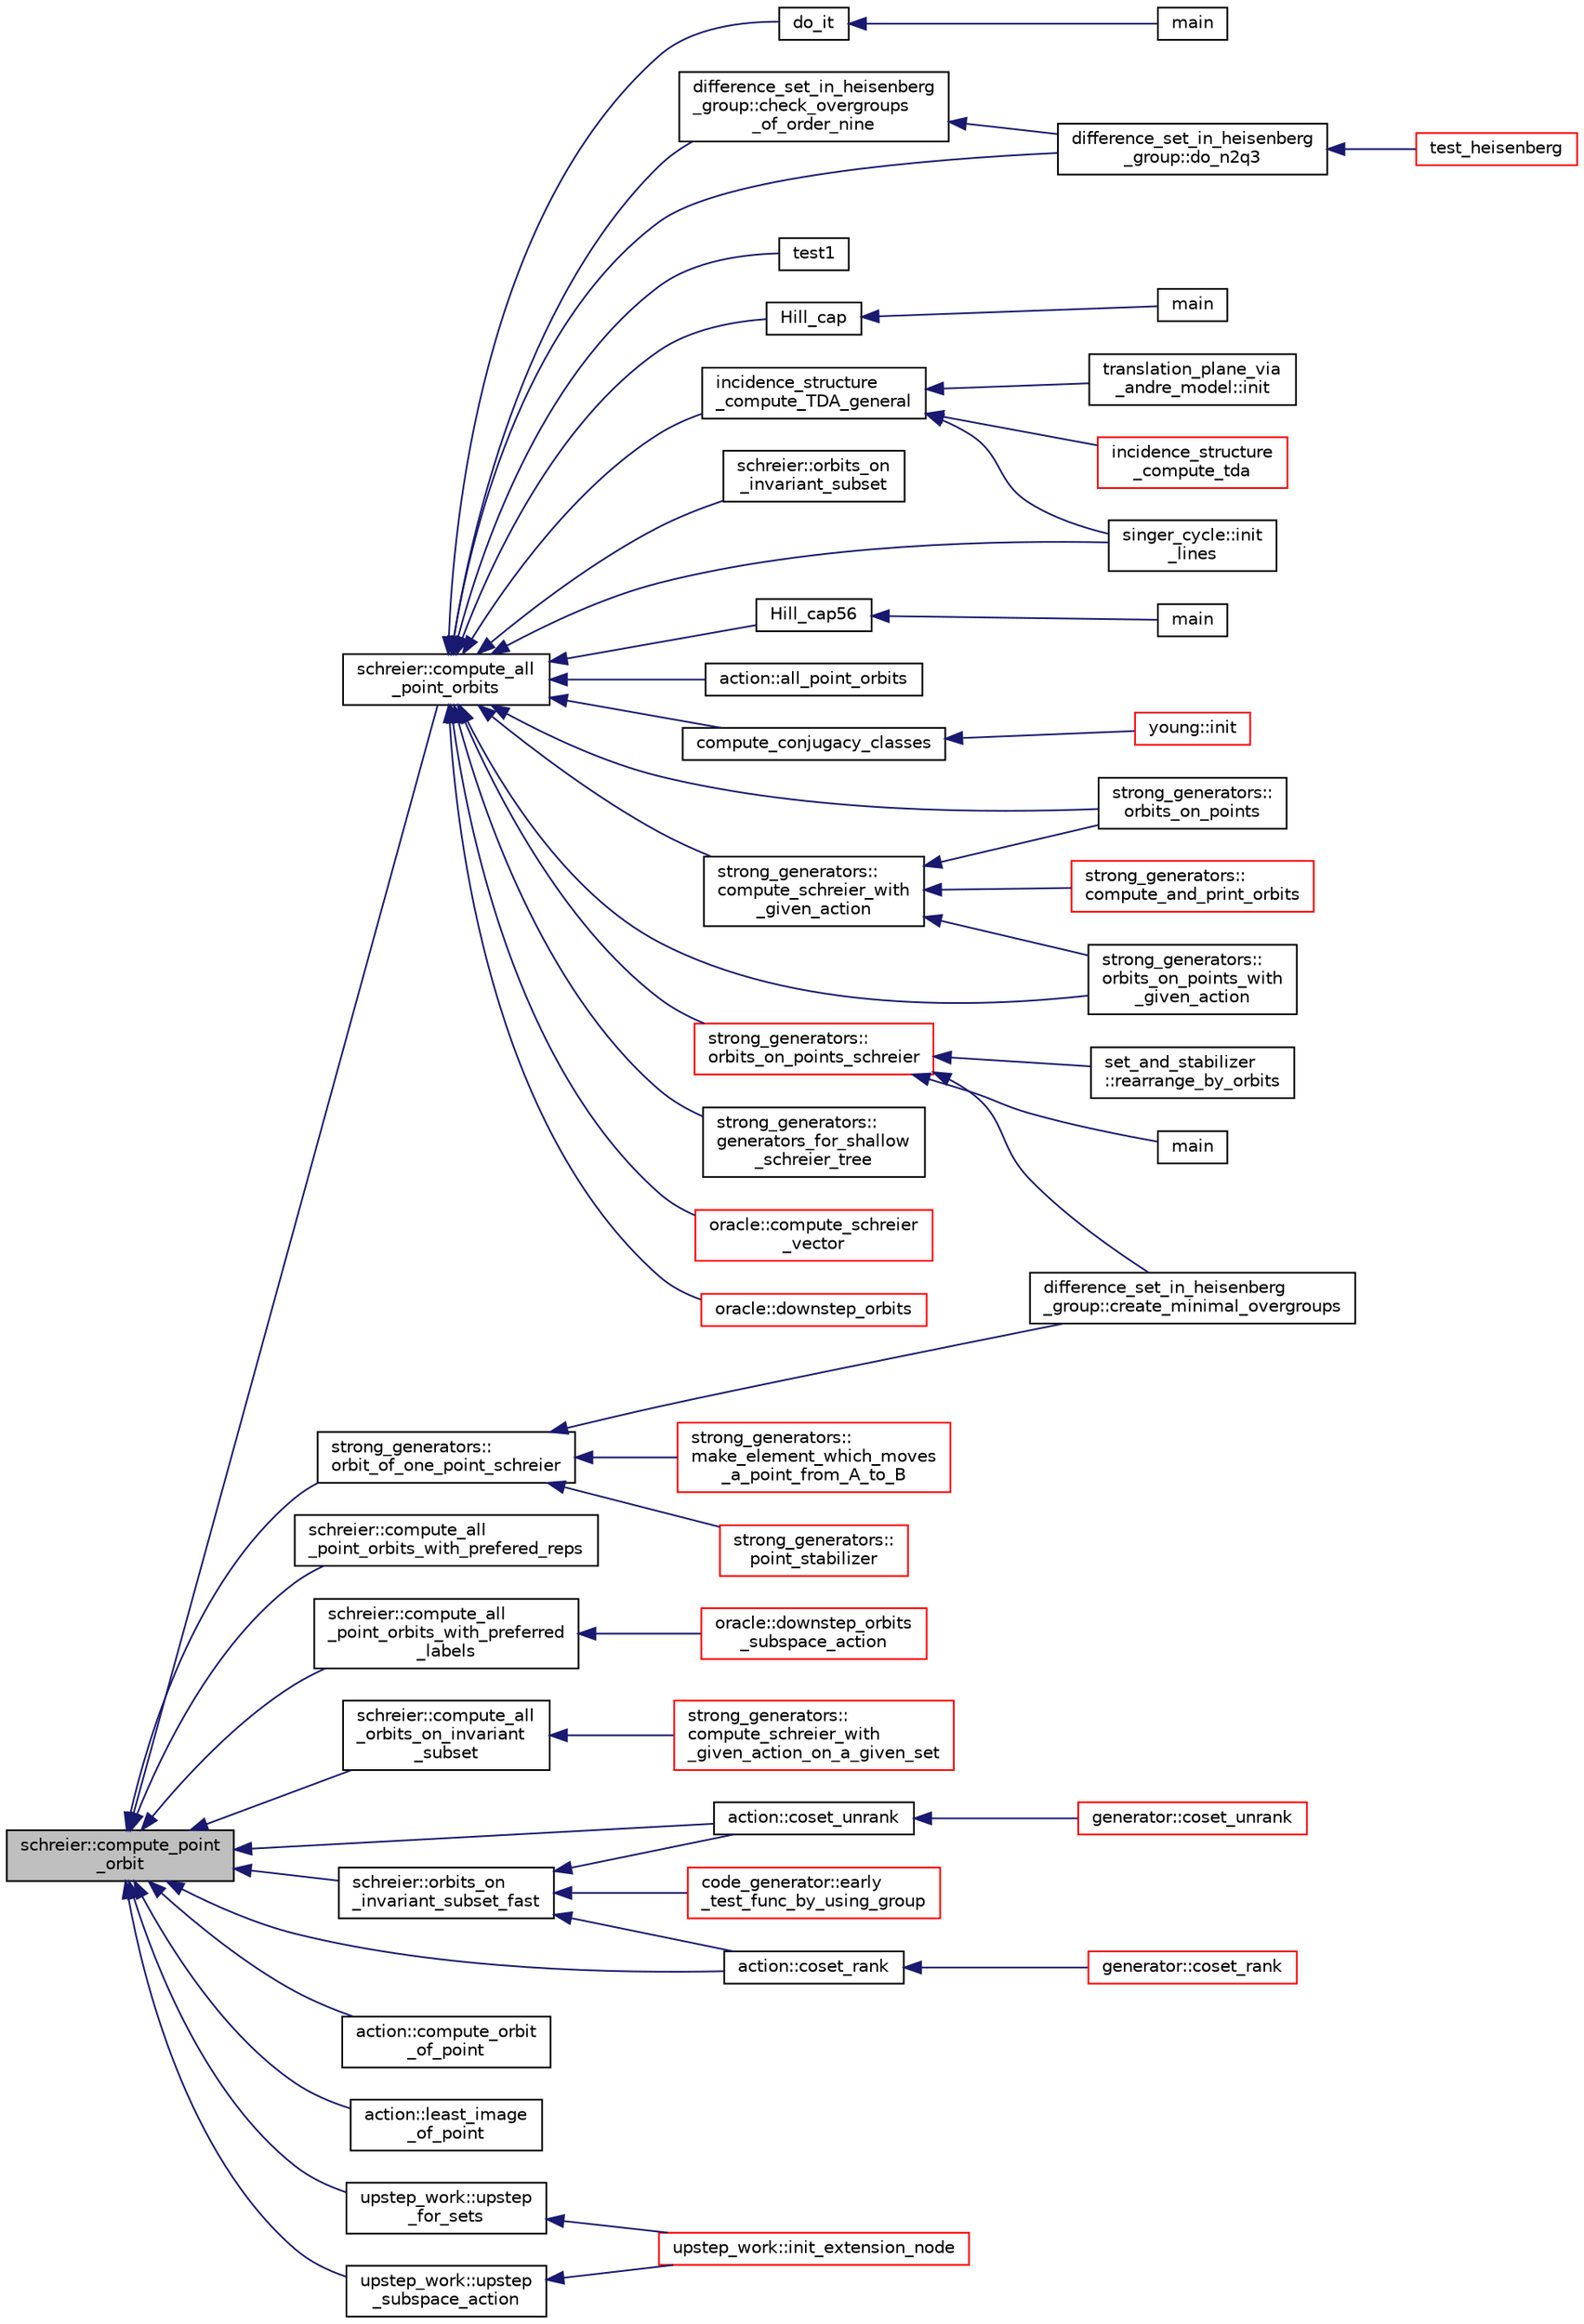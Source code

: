 digraph "schreier::compute_point_orbit"
{
  edge [fontname="Helvetica",fontsize="10",labelfontname="Helvetica",labelfontsize="10"];
  node [fontname="Helvetica",fontsize="10",shape=record];
  rankdir="LR";
  Node361 [label="schreier::compute_point\l_orbit",height=0.2,width=0.4,color="black", fillcolor="grey75", style="filled", fontcolor="black"];
  Node361 -> Node362 [dir="back",color="midnightblue",fontsize="10",style="solid",fontname="Helvetica"];
  Node362 [label="schreier::compute_all\l_point_orbits",height=0.2,width=0.4,color="black", fillcolor="white", style="filled",URL="$d3/dd6/classschreier.html#a1deec048f51f380bc3476d4cd4d95e94"];
  Node362 -> Node363 [dir="back",color="midnightblue",fontsize="10",style="solid",fontname="Helvetica"];
  Node363 [label="do_it",height=0.2,width=0.4,color="black", fillcolor="white", style="filled",URL="$da/da3/burnside_8_c.html#a6a1ed4d46bdb13e56112f47f0565c25b"];
  Node363 -> Node364 [dir="back",color="midnightblue",fontsize="10",style="solid",fontname="Helvetica"];
  Node364 [label="main",height=0.2,width=0.4,color="black", fillcolor="white", style="filled",URL="$da/da3/burnside_8_c.html#a3c04138a5bfe5d72780bb7e82a18e627"];
  Node362 -> Node365 [dir="back",color="midnightblue",fontsize="10",style="solid",fontname="Helvetica"];
  Node365 [label="difference_set_in_heisenberg\l_group::do_n2q3",height=0.2,width=0.4,color="black", fillcolor="white", style="filled",URL="$de/d8a/classdifference__set__in__heisenberg__group.html#aca82ff116dd5d17cfbb311e809b6d023"];
  Node365 -> Node366 [dir="back",color="midnightblue",fontsize="10",style="solid",fontname="Helvetica"];
  Node366 [label="test_heisenberg",height=0.2,width=0.4,color="red", fillcolor="white", style="filled",URL="$d7/db9/tao_8_c.html#a87d0c5c3b1f228ddbc4f326d3b662c24"];
  Node362 -> Node368 [dir="back",color="midnightblue",fontsize="10",style="solid",fontname="Helvetica"];
  Node368 [label="difference_set_in_heisenberg\l_group::check_overgroups\l_of_order_nine",height=0.2,width=0.4,color="black", fillcolor="white", style="filled",URL="$de/d8a/classdifference__set__in__heisenberg__group.html#af7075193cf272d5b63356e21ec1ab8a8"];
  Node368 -> Node365 [dir="back",color="midnightblue",fontsize="10",style="solid",fontname="Helvetica"];
  Node362 -> Node369 [dir="back",color="midnightblue",fontsize="10",style="solid",fontname="Helvetica"];
  Node369 [label="test1",height=0.2,width=0.4,color="black", fillcolor="white", style="filled",URL="$d9/db0/factor__space_8_c.html#ae2a201e46836d85cb2c5579a837b641a"];
  Node362 -> Node370 [dir="back",color="midnightblue",fontsize="10",style="solid",fontname="Helvetica"];
  Node370 [label="Hill_cap",height=0.2,width=0.4,color="black", fillcolor="white", style="filled",URL="$da/d28/hill_8_c.html#a7c2543fe497e681d4b492b16ea7f933e"];
  Node370 -> Node371 [dir="back",color="midnightblue",fontsize="10",style="solid",fontname="Helvetica"];
  Node371 [label="main",height=0.2,width=0.4,color="black", fillcolor="white", style="filled",URL="$da/d28/hill_8_c.html#a217dbf8b442f20279ea00b898af96f52"];
  Node362 -> Node372 [dir="back",color="midnightblue",fontsize="10",style="solid",fontname="Helvetica"];
  Node372 [label="incidence_structure\l_compute_TDA_general",height=0.2,width=0.4,color="black", fillcolor="white", style="filled",URL="$df/d74/tl__geometry_8h.html#a21ab759f6e646f3fe703c17f39361448"];
  Node372 -> Node373 [dir="back",color="midnightblue",fontsize="10",style="solid",fontname="Helvetica"];
  Node373 [label="incidence_structure\l_compute_tda",height=0.2,width=0.4,color="red", fillcolor="white", style="filled",URL="$df/d74/tl__geometry_8h.html#ab3a7584f120bbaf752a5bd831d3ebf72"];
  Node372 -> Node375 [dir="back",color="midnightblue",fontsize="10",style="solid",fontname="Helvetica"];
  Node375 [label="singer_cycle::init\l_lines",height=0.2,width=0.4,color="black", fillcolor="white", style="filled",URL="$d8/d13/classsinger__cycle.html#a817cbf613596d5db2cf5e926db8fa328"];
  Node372 -> Node376 [dir="back",color="midnightblue",fontsize="10",style="solid",fontname="Helvetica"];
  Node376 [label="translation_plane_via\l_andre_model::init",height=0.2,width=0.4,color="black", fillcolor="white", style="filled",URL="$d1/dcc/classtranslation__plane__via__andre__model.html#adb424599de168ade331979a9218ee07b"];
  Node362 -> Node377 [dir="back",color="midnightblue",fontsize="10",style="solid",fontname="Helvetica"];
  Node377 [label="Hill_cap56",height=0.2,width=0.4,color="black", fillcolor="white", style="filled",URL="$df/d74/tl__geometry_8h.html#ad7fc0ff2bf8455ab25e170c6930047a6"];
  Node377 -> Node378 [dir="back",color="midnightblue",fontsize="10",style="solid",fontname="Helvetica"];
  Node378 [label="main",height=0.2,width=0.4,color="black", fillcolor="white", style="filled",URL="$d4/d6e/make__something_8_c.html#a217dbf8b442f20279ea00b898af96f52"];
  Node362 -> Node379 [dir="back",color="midnightblue",fontsize="10",style="solid",fontname="Helvetica"];
  Node379 [label="schreier::orbits_on\l_invariant_subset",height=0.2,width=0.4,color="black", fillcolor="white", style="filled",URL="$d3/dd6/classschreier.html#a852787d7b3448fd7c05b481b9ee95bdc"];
  Node362 -> Node380 [dir="back",color="midnightblue",fontsize="10",style="solid",fontname="Helvetica"];
  Node380 [label="action::all_point_orbits",height=0.2,width=0.4,color="black", fillcolor="white", style="filled",URL="$d2/d86/classaction.html#a69c5d635fef1124cf0a1b4cd5e879262"];
  Node362 -> Node381 [dir="back",color="midnightblue",fontsize="10",style="solid",fontname="Helvetica"];
  Node381 [label="compute_conjugacy_classes",height=0.2,width=0.4,color="black", fillcolor="white", style="filled",URL="$dc/dd4/group__actions_8h.html#a3a3f311d8e19e481707b3e54dbb35066"];
  Node381 -> Node382 [dir="back",color="midnightblue",fontsize="10",style="solid",fontname="Helvetica"];
  Node382 [label="young::init",height=0.2,width=0.4,color="red", fillcolor="white", style="filled",URL="$dd/d68/classyoung.html#abbcd21425b16be0635f5ede77c0cdc28"];
  Node362 -> Node386 [dir="back",color="midnightblue",fontsize="10",style="solid",fontname="Helvetica"];
  Node386 [label="strong_generators::\lcompute_schreier_with\l_given_action",height=0.2,width=0.4,color="black", fillcolor="white", style="filled",URL="$dc/d09/classstrong__generators.html#a4124e0060db9e45c8f698c9fab00d946"];
  Node386 -> Node387 [dir="back",color="midnightblue",fontsize="10",style="solid",fontname="Helvetica"];
  Node387 [label="strong_generators::\lorbits_on_points",height=0.2,width=0.4,color="black", fillcolor="white", style="filled",URL="$dc/d09/classstrong__generators.html#a0db41e5d931067f14ae1066e89988fba"];
  Node386 -> Node388 [dir="back",color="midnightblue",fontsize="10",style="solid",fontname="Helvetica"];
  Node388 [label="strong_generators::\lorbits_on_points_with\l_given_action",height=0.2,width=0.4,color="black", fillcolor="white", style="filled",URL="$dc/d09/classstrong__generators.html#ab903661b1847f798b7833035f2d2950c"];
  Node386 -> Node389 [dir="back",color="midnightblue",fontsize="10",style="solid",fontname="Helvetica"];
  Node389 [label="strong_generators::\lcompute_and_print_orbits",height=0.2,width=0.4,color="red", fillcolor="white", style="filled",URL="$dc/d09/classstrong__generators.html#aff9b042c0430f65b53ebbf51b32db09b"];
  Node362 -> Node387 [dir="back",color="midnightblue",fontsize="10",style="solid",fontname="Helvetica"];
  Node362 -> Node388 [dir="back",color="midnightblue",fontsize="10",style="solid",fontname="Helvetica"];
  Node362 -> Node405 [dir="back",color="midnightblue",fontsize="10",style="solid",fontname="Helvetica"];
  Node405 [label="strong_generators::\lorbits_on_points_schreier",height=0.2,width=0.4,color="red", fillcolor="white", style="filled",URL="$dc/d09/classstrong__generators.html#adf3f35989ff7ac9fdbcf0a4e241eef9f"];
  Node405 -> Node406 [dir="back",color="midnightblue",fontsize="10",style="solid",fontname="Helvetica"];
  Node406 [label="difference_set_in_heisenberg\l_group::create_minimal_overgroups",height=0.2,width=0.4,color="black", fillcolor="white", style="filled",URL="$de/d8a/classdifference__set__in__heisenberg__group.html#a9bde5ad5da3ebaebf98fbfd3e8110b79"];
  Node405 -> Node407 [dir="back",color="midnightblue",fontsize="10",style="solid",fontname="Helvetica"];
  Node407 [label="main",height=0.2,width=0.4,color="black", fillcolor="white", style="filled",URL="$d5/d13/simeon_8_c.html#ae66f6b31b5ad750f1fe042a706a4e3d4"];
  Node405 -> Node408 [dir="back",color="midnightblue",fontsize="10",style="solid",fontname="Helvetica"];
  Node408 [label="set_and_stabilizer\l::rearrange_by_orbits",height=0.2,width=0.4,color="black", fillcolor="white", style="filled",URL="$de/df6/classset__and__stabilizer.html#acfc35aa1163712215848fab02017b28d"];
  Node362 -> Node439 [dir="back",color="midnightblue",fontsize="10",style="solid",fontname="Helvetica"];
  Node439 [label="strong_generators::\lgenerators_for_shallow\l_schreier_tree",height=0.2,width=0.4,color="black", fillcolor="white", style="filled",URL="$dc/d09/classstrong__generators.html#a5d093b23261ef710325614ad5c497dbc"];
  Node362 -> Node440 [dir="back",color="midnightblue",fontsize="10",style="solid",fontname="Helvetica"];
  Node440 [label="oracle::compute_schreier\l_vector",height=0.2,width=0.4,color="red", fillcolor="white", style="filled",URL="$d7/da7/classoracle.html#a1ba7d398b51ed70f89b5ea54adb7b089"];
  Node362 -> Node493 [dir="back",color="midnightblue",fontsize="10",style="solid",fontname="Helvetica"];
  Node493 [label="oracle::downstep_orbits",height=0.2,width=0.4,color="red", fillcolor="white", style="filled",URL="$d7/da7/classoracle.html#a65ea623f3a7b2e3dba4e29638207bc53"];
  Node362 -> Node375 [dir="back",color="midnightblue",fontsize="10",style="solid",fontname="Helvetica"];
  Node361 -> Node499 [dir="back",color="midnightblue",fontsize="10",style="solid",fontname="Helvetica"];
  Node499 [label="schreier::compute_all\l_point_orbits_with_prefered_reps",height=0.2,width=0.4,color="black", fillcolor="white", style="filled",URL="$d3/dd6/classschreier.html#a3669602ae33fc6fcd516b13ac32cf152"];
  Node361 -> Node500 [dir="back",color="midnightblue",fontsize="10",style="solid",fontname="Helvetica"];
  Node500 [label="schreier::compute_all\l_point_orbits_with_preferred\l_labels",height=0.2,width=0.4,color="black", fillcolor="white", style="filled",URL="$d3/dd6/classschreier.html#ab607b80f0184cd504f62d5c6852fb3d0"];
  Node500 -> Node501 [dir="back",color="midnightblue",fontsize="10",style="solid",fontname="Helvetica"];
  Node501 [label="oracle::downstep_orbits\l_subspace_action",height=0.2,width=0.4,color="red", fillcolor="white", style="filled",URL="$d7/da7/classoracle.html#adcf946d772e92646c47cf264764d85a6"];
  Node361 -> Node503 [dir="back",color="midnightblue",fontsize="10",style="solid",fontname="Helvetica"];
  Node503 [label="schreier::compute_all\l_orbits_on_invariant\l_subset",height=0.2,width=0.4,color="black", fillcolor="white", style="filled",URL="$d3/dd6/classschreier.html#ab5d7df97773f59ded1e98ba1abfa957c"];
  Node503 -> Node504 [dir="back",color="midnightblue",fontsize="10",style="solid",fontname="Helvetica"];
  Node504 [label="strong_generators::\lcompute_schreier_with\l_given_action_on_a_given_set",height=0.2,width=0.4,color="red", fillcolor="white", style="filled",URL="$dc/d09/classstrong__generators.html#aa051afe7d56819e4ebfb45c3f8506a72"];
  Node361 -> Node506 [dir="back",color="midnightblue",fontsize="10",style="solid",fontname="Helvetica"];
  Node506 [label="schreier::orbits_on\l_invariant_subset_fast",height=0.2,width=0.4,color="black", fillcolor="white", style="filled",URL="$d3/dd6/classschreier.html#ada89df0b995b15f149a9aa3b2f571861"];
  Node506 -> Node507 [dir="back",color="midnightblue",fontsize="10",style="solid",fontname="Helvetica"];
  Node507 [label="code_generator::early\l_test_func_by_using_group",height=0.2,width=0.4,color="red", fillcolor="white", style="filled",URL="$db/d37/classcode__generator.html#a96a6170f5b9a905203ae4d8717750854"];
  Node506 -> Node510 [dir="back",color="midnightblue",fontsize="10",style="solid",fontname="Helvetica"];
  Node510 [label="action::coset_unrank",height=0.2,width=0.4,color="black", fillcolor="white", style="filled",URL="$d2/d86/classaction.html#aeabf488f671d4e77a8a892eb58d82b34"];
  Node510 -> Node511 [dir="back",color="midnightblue",fontsize="10",style="solid",fontname="Helvetica"];
  Node511 [label="generator::coset_unrank",height=0.2,width=0.4,color="red", fillcolor="white", style="filled",URL="$d7/d73/classgenerator.html#a489f02ee804f130f666029a46020aaf6"];
  Node506 -> Node527 [dir="back",color="midnightblue",fontsize="10",style="solid",fontname="Helvetica"];
  Node527 [label="action::coset_rank",height=0.2,width=0.4,color="black", fillcolor="white", style="filled",URL="$d2/d86/classaction.html#a5757c5b9562366be88526cc943c015e0"];
  Node527 -> Node528 [dir="back",color="midnightblue",fontsize="10",style="solid",fontname="Helvetica"];
  Node528 [label="generator::coset_rank",height=0.2,width=0.4,color="red", fillcolor="white", style="filled",URL="$d7/d73/classgenerator.html#aee00240c0ae71885dd9d23b5423c56d9"];
  Node361 -> Node531 [dir="back",color="midnightblue",fontsize="10",style="solid",fontname="Helvetica"];
  Node531 [label="action::compute_orbit\l_of_point",height=0.2,width=0.4,color="black", fillcolor="white", style="filled",URL="$d2/d86/classaction.html#af5d0e7c66ea088888ee852138f3ae012"];
  Node361 -> Node532 [dir="back",color="midnightblue",fontsize="10",style="solid",fontname="Helvetica"];
  Node532 [label="action::least_image\l_of_point",height=0.2,width=0.4,color="black", fillcolor="white", style="filled",URL="$d2/d86/classaction.html#a5f37807b5b9d6f153814984fffd38bf3"];
  Node361 -> Node510 [dir="back",color="midnightblue",fontsize="10",style="solid",fontname="Helvetica"];
  Node361 -> Node527 [dir="back",color="midnightblue",fontsize="10",style="solid",fontname="Helvetica"];
  Node361 -> Node533 [dir="back",color="midnightblue",fontsize="10",style="solid",fontname="Helvetica"];
  Node533 [label="strong_generators::\lorbit_of_one_point_schreier",height=0.2,width=0.4,color="black", fillcolor="white", style="filled",URL="$dc/d09/classstrong__generators.html#aff6b604139d48c44f724f1056da5e66e"];
  Node533 -> Node406 [dir="back",color="midnightblue",fontsize="10",style="solid",fontname="Helvetica"];
  Node533 -> Node534 [dir="back",color="midnightblue",fontsize="10",style="solid",fontname="Helvetica"];
  Node534 [label="strong_generators::\lpoint_stabilizer",height=0.2,width=0.4,color="red", fillcolor="white", style="filled",URL="$dc/d09/classstrong__generators.html#ad7ce398640e75836a6a4dde4e305e9e0"];
  Node533 -> Node539 [dir="back",color="midnightblue",fontsize="10",style="solid",fontname="Helvetica"];
  Node539 [label="strong_generators::\lmake_element_which_moves\l_a_point_from_A_to_B",height=0.2,width=0.4,color="red", fillcolor="white", style="filled",URL="$dc/d09/classstrong__generators.html#a79373238f3c6236b063333312b2564a8"];
  Node361 -> Node541 [dir="back",color="midnightblue",fontsize="10",style="solid",fontname="Helvetica"];
  Node541 [label="upstep_work::upstep\l_for_sets",height=0.2,width=0.4,color="black", fillcolor="white", style="filled",URL="$d2/dd6/classupstep__work.html#acbfe3d5e23c38c3dc8f5908e0bc5bf1b"];
  Node541 -> Node542 [dir="back",color="midnightblue",fontsize="10",style="solid",fontname="Helvetica"];
  Node542 [label="upstep_work::init_extension_node",height=0.2,width=0.4,color="red", fillcolor="white", style="filled",URL="$d2/dd6/classupstep__work.html#ad74931a4c6dc97102d405a755433297d"];
  Node361 -> Node547 [dir="back",color="midnightblue",fontsize="10",style="solid",fontname="Helvetica"];
  Node547 [label="upstep_work::upstep\l_subspace_action",height=0.2,width=0.4,color="black", fillcolor="white", style="filled",URL="$d2/dd6/classupstep__work.html#afd45c862c93f460a2e523f074d024529"];
  Node547 -> Node542 [dir="back",color="midnightblue",fontsize="10",style="solid",fontname="Helvetica"];
}
